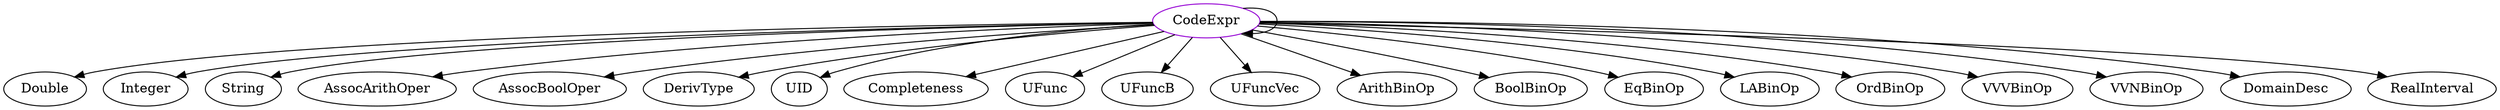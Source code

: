digraph codeexpr{
CodeExpr -> Double;
CodeExpr -> CodeExpr;
CodeExpr -> Integer;
CodeExpr -> String;
CodeExpr -> AssocArithOper;
CodeExpr -> AssocBoolOper;
CodeExpr -> DerivType;
CodeExpr -> UID;
CodeExpr -> Completeness;
CodeExpr -> UFunc;
CodeExpr -> UFuncB;
CodeExpr -> UFuncVec;
CodeExpr -> ArithBinOp;
CodeExpr -> BoolBinOp;
CodeExpr -> EqBinOp;
CodeExpr -> LABinOp;
CodeExpr -> OrdBinOp;
CodeExpr -> VVVBinOp;
CodeExpr -> VVNBinOp;
CodeExpr -> DomainDesc;
CodeExpr -> RealInterval;
CodeExpr	[shape=oval, color=darkviolet, label=CodeExpr];
}
